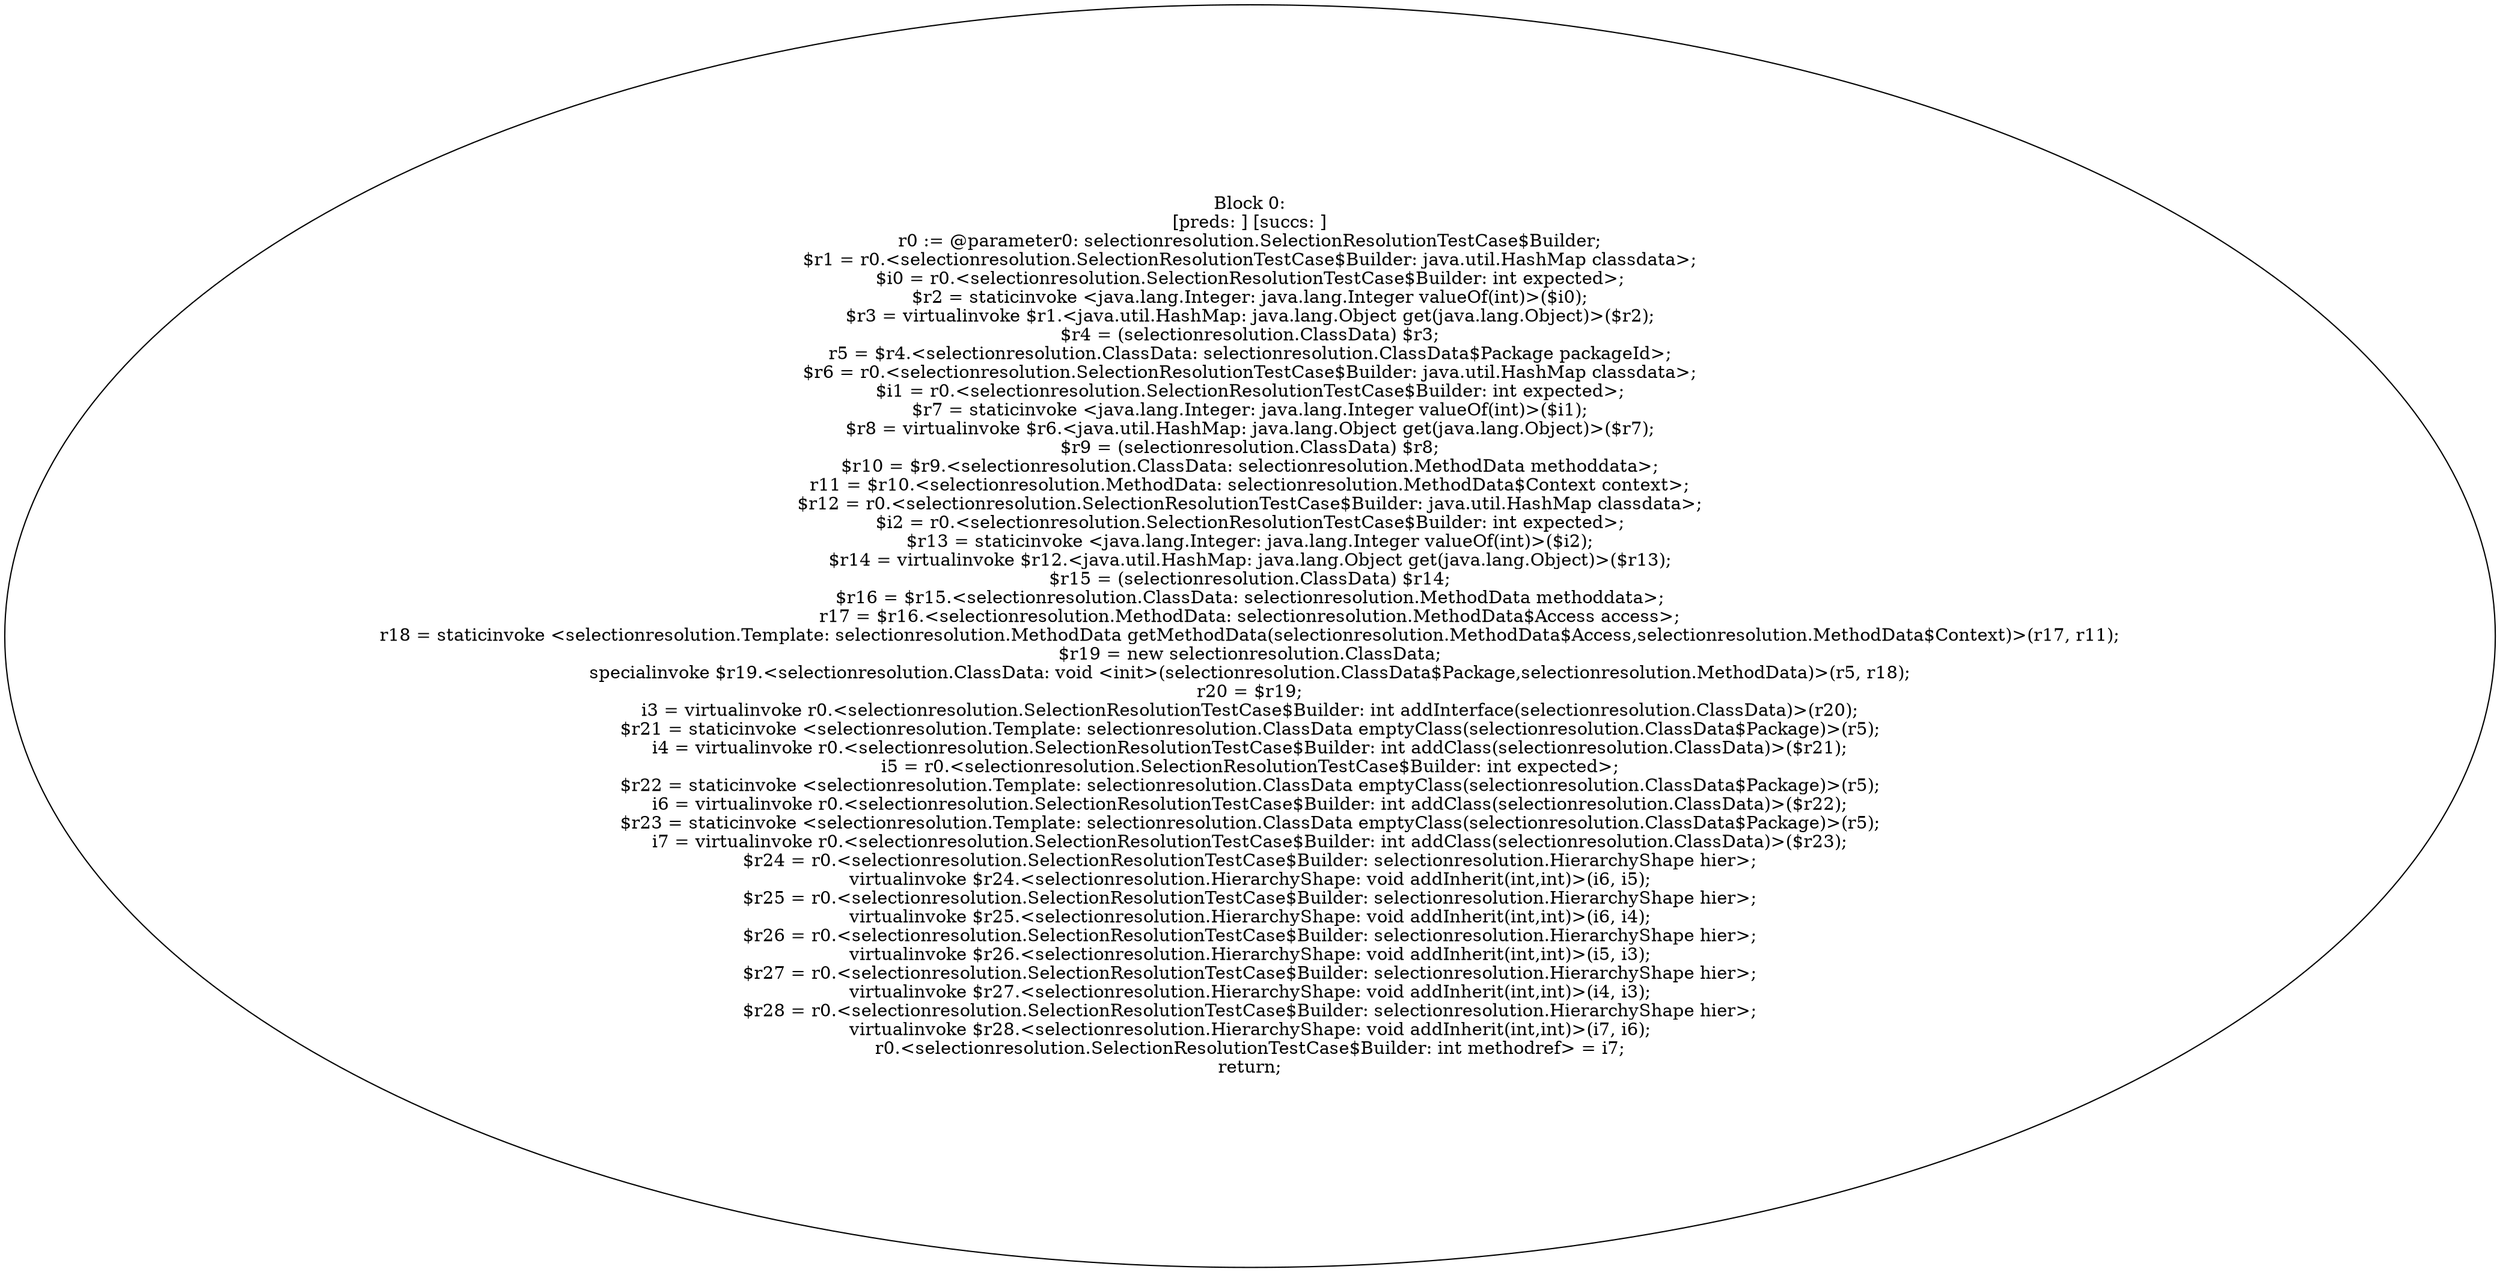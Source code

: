 digraph "unitGraph" {
    "Block 0:
[preds: ] [succs: ]
r0 := @parameter0: selectionresolution.SelectionResolutionTestCase$Builder;
$r1 = r0.<selectionresolution.SelectionResolutionTestCase$Builder: java.util.HashMap classdata>;
$i0 = r0.<selectionresolution.SelectionResolutionTestCase$Builder: int expected>;
$r2 = staticinvoke <java.lang.Integer: java.lang.Integer valueOf(int)>($i0);
$r3 = virtualinvoke $r1.<java.util.HashMap: java.lang.Object get(java.lang.Object)>($r2);
$r4 = (selectionresolution.ClassData) $r3;
r5 = $r4.<selectionresolution.ClassData: selectionresolution.ClassData$Package packageId>;
$r6 = r0.<selectionresolution.SelectionResolutionTestCase$Builder: java.util.HashMap classdata>;
$i1 = r0.<selectionresolution.SelectionResolutionTestCase$Builder: int expected>;
$r7 = staticinvoke <java.lang.Integer: java.lang.Integer valueOf(int)>($i1);
$r8 = virtualinvoke $r6.<java.util.HashMap: java.lang.Object get(java.lang.Object)>($r7);
$r9 = (selectionresolution.ClassData) $r8;
$r10 = $r9.<selectionresolution.ClassData: selectionresolution.MethodData methoddata>;
r11 = $r10.<selectionresolution.MethodData: selectionresolution.MethodData$Context context>;
$r12 = r0.<selectionresolution.SelectionResolutionTestCase$Builder: java.util.HashMap classdata>;
$i2 = r0.<selectionresolution.SelectionResolutionTestCase$Builder: int expected>;
$r13 = staticinvoke <java.lang.Integer: java.lang.Integer valueOf(int)>($i2);
$r14 = virtualinvoke $r12.<java.util.HashMap: java.lang.Object get(java.lang.Object)>($r13);
$r15 = (selectionresolution.ClassData) $r14;
$r16 = $r15.<selectionresolution.ClassData: selectionresolution.MethodData methoddata>;
r17 = $r16.<selectionresolution.MethodData: selectionresolution.MethodData$Access access>;
r18 = staticinvoke <selectionresolution.Template: selectionresolution.MethodData getMethodData(selectionresolution.MethodData$Access,selectionresolution.MethodData$Context)>(r17, r11);
$r19 = new selectionresolution.ClassData;
specialinvoke $r19.<selectionresolution.ClassData: void <init>(selectionresolution.ClassData$Package,selectionresolution.MethodData)>(r5, r18);
r20 = $r19;
i3 = virtualinvoke r0.<selectionresolution.SelectionResolutionTestCase$Builder: int addInterface(selectionresolution.ClassData)>(r20);
$r21 = staticinvoke <selectionresolution.Template: selectionresolution.ClassData emptyClass(selectionresolution.ClassData$Package)>(r5);
i4 = virtualinvoke r0.<selectionresolution.SelectionResolutionTestCase$Builder: int addClass(selectionresolution.ClassData)>($r21);
i5 = r0.<selectionresolution.SelectionResolutionTestCase$Builder: int expected>;
$r22 = staticinvoke <selectionresolution.Template: selectionresolution.ClassData emptyClass(selectionresolution.ClassData$Package)>(r5);
i6 = virtualinvoke r0.<selectionresolution.SelectionResolutionTestCase$Builder: int addClass(selectionresolution.ClassData)>($r22);
$r23 = staticinvoke <selectionresolution.Template: selectionresolution.ClassData emptyClass(selectionresolution.ClassData$Package)>(r5);
i7 = virtualinvoke r0.<selectionresolution.SelectionResolutionTestCase$Builder: int addClass(selectionresolution.ClassData)>($r23);
$r24 = r0.<selectionresolution.SelectionResolutionTestCase$Builder: selectionresolution.HierarchyShape hier>;
virtualinvoke $r24.<selectionresolution.HierarchyShape: void addInherit(int,int)>(i6, i5);
$r25 = r0.<selectionresolution.SelectionResolutionTestCase$Builder: selectionresolution.HierarchyShape hier>;
virtualinvoke $r25.<selectionresolution.HierarchyShape: void addInherit(int,int)>(i6, i4);
$r26 = r0.<selectionresolution.SelectionResolutionTestCase$Builder: selectionresolution.HierarchyShape hier>;
virtualinvoke $r26.<selectionresolution.HierarchyShape: void addInherit(int,int)>(i5, i3);
$r27 = r0.<selectionresolution.SelectionResolutionTestCase$Builder: selectionresolution.HierarchyShape hier>;
virtualinvoke $r27.<selectionresolution.HierarchyShape: void addInherit(int,int)>(i4, i3);
$r28 = r0.<selectionresolution.SelectionResolutionTestCase$Builder: selectionresolution.HierarchyShape hier>;
virtualinvoke $r28.<selectionresolution.HierarchyShape: void addInherit(int,int)>(i7, i6);
r0.<selectionresolution.SelectionResolutionTestCase$Builder: int methodref> = i7;
return;
"
}
